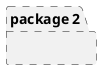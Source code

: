 {
  "sha1": "rc8ym3jyfj3ig02p3njfkqy993kmczp",
  "insertion": {
    "when": "2024-06-04T17:28:43.575Z",
    "url": "https://forum.plantuml.net/11707/linestyle-linethickness-management-component-deployment",
    "user": "plantuml@gmail.com"
  }
}
@startuml
skinparam shadowing false
skinparam package {
    BorderStyle dashed
}

' uncommenting the following line removes BorderStyle for all packages
'package "package 1" as p1

package "package 2" as p2 {
}
@enduml
